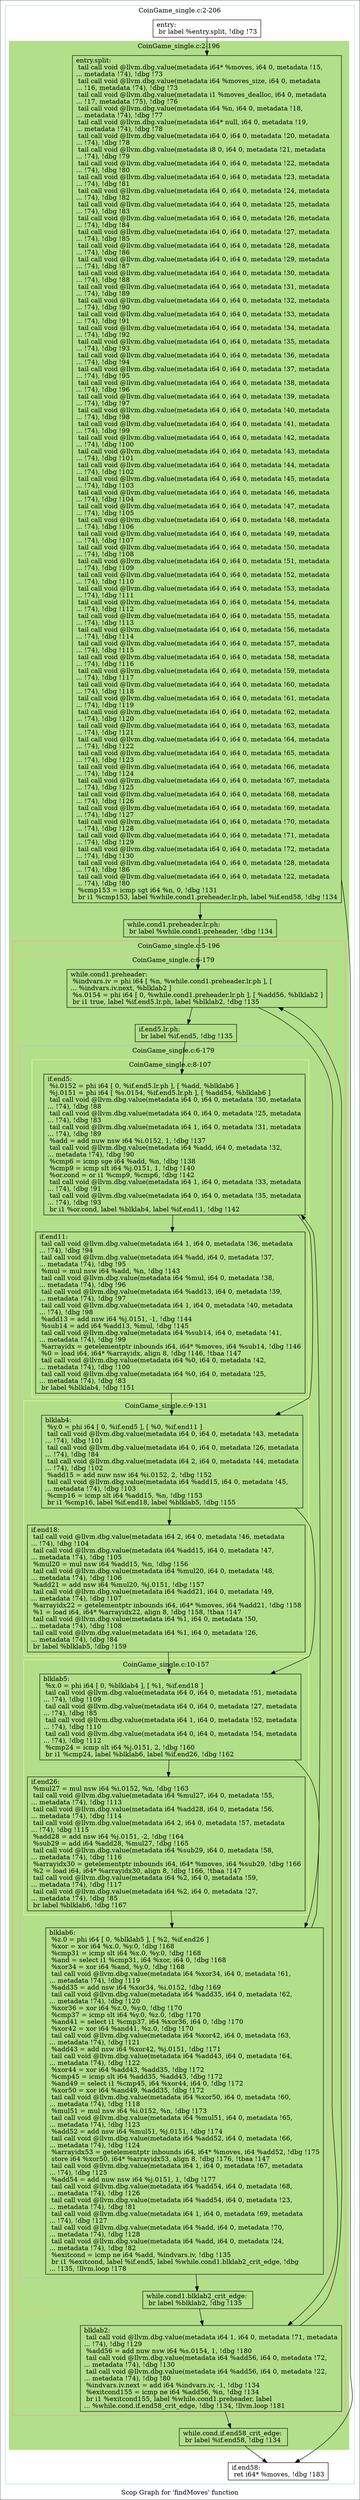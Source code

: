 digraph "Scop Graph for 'findMoves' function" {
	label="Scop Graph for 'findMoves' function";

	Node0xb9f2810 [shape=record,label="{entry:\l  br label %entry.split, !dbg !73\l}"];
	Node0xb9f2810 -> Node0xba15ec0;
	Node0xba15ec0 [shape=record,label="{entry.split:                                      \l  tail call void @llvm.dbg.value(metadata i64* %moves, i64 0, metadata !15,\l... metadata !74), !dbg !73\l  tail call void @llvm.dbg.value(metadata i64 %moves_size, i64 0, metadata\l... !16, metadata !74), !dbg !73\l  tail call void @llvm.dbg.value(metadata i1 %moves_dealloc, i64 0, metadata\l... !17, metadata !75), !dbg !76\l  tail call void @llvm.dbg.value(metadata i64 %n, i64 0, metadata !18,\l... metadata !74), !dbg !77\l  tail call void @llvm.dbg.value(metadata i64* null, i64 0, metadata !19,\l... metadata !74), !dbg !78\l  tail call void @llvm.dbg.value(metadata i64 0, i64 0, metadata !20, metadata\l... !74), !dbg !78\l  tail call void @llvm.dbg.value(metadata i8 0, i64 0, metadata !21, metadata\l... !74), !dbg !79\l  tail call void @llvm.dbg.value(metadata i64 0, i64 0, metadata !22, metadata\l... !74), !dbg !80\l  tail call void @llvm.dbg.value(metadata i64 0, i64 0, metadata !23, metadata\l... !74), !dbg !81\l  tail call void @llvm.dbg.value(metadata i64 0, i64 0, metadata !24, metadata\l... !74), !dbg !82\l  tail call void @llvm.dbg.value(metadata i64 0, i64 0, metadata !25, metadata\l... !74), !dbg !83\l  tail call void @llvm.dbg.value(metadata i64 0, i64 0, metadata !26, metadata\l... !74), !dbg !84\l  tail call void @llvm.dbg.value(metadata i64 0, i64 0, metadata !27, metadata\l... !74), !dbg !85\l  tail call void @llvm.dbg.value(metadata i64 0, i64 0, metadata !28, metadata\l... !74), !dbg !86\l  tail call void @llvm.dbg.value(metadata i64 0, i64 0, metadata !29, metadata\l... !74), !dbg !87\l  tail call void @llvm.dbg.value(metadata i64 0, i64 0, metadata !30, metadata\l... !74), !dbg !88\l  tail call void @llvm.dbg.value(metadata i64 0, i64 0, metadata !31, metadata\l... !74), !dbg !89\l  tail call void @llvm.dbg.value(metadata i64 0, i64 0, metadata !32, metadata\l... !74), !dbg !90\l  tail call void @llvm.dbg.value(metadata i64 0, i64 0, metadata !33, metadata\l... !74), !dbg !91\l  tail call void @llvm.dbg.value(metadata i64 0, i64 0, metadata !34, metadata\l... !74), !dbg !92\l  tail call void @llvm.dbg.value(metadata i64 0, i64 0, metadata !35, metadata\l... !74), !dbg !93\l  tail call void @llvm.dbg.value(metadata i64 0, i64 0, metadata !36, metadata\l... !74), !dbg !94\l  tail call void @llvm.dbg.value(metadata i64 0, i64 0, metadata !37, metadata\l... !74), !dbg !95\l  tail call void @llvm.dbg.value(metadata i64 0, i64 0, metadata !38, metadata\l... !74), !dbg !96\l  tail call void @llvm.dbg.value(metadata i64 0, i64 0, metadata !39, metadata\l... !74), !dbg !97\l  tail call void @llvm.dbg.value(metadata i64 0, i64 0, metadata !40, metadata\l... !74), !dbg !98\l  tail call void @llvm.dbg.value(metadata i64 0, i64 0, metadata !41, metadata\l... !74), !dbg !99\l  tail call void @llvm.dbg.value(metadata i64 0, i64 0, metadata !42, metadata\l... !74), !dbg !100\l  tail call void @llvm.dbg.value(metadata i64 0, i64 0, metadata !43, metadata\l... !74), !dbg !101\l  tail call void @llvm.dbg.value(metadata i64 0, i64 0, metadata !44, metadata\l... !74), !dbg !102\l  tail call void @llvm.dbg.value(metadata i64 0, i64 0, metadata !45, metadata\l... !74), !dbg !103\l  tail call void @llvm.dbg.value(metadata i64 0, i64 0, metadata !46, metadata\l... !74), !dbg !104\l  tail call void @llvm.dbg.value(metadata i64 0, i64 0, metadata !47, metadata\l... !74), !dbg !105\l  tail call void @llvm.dbg.value(metadata i64 0, i64 0, metadata !48, metadata\l... !74), !dbg !106\l  tail call void @llvm.dbg.value(metadata i64 0, i64 0, metadata !49, metadata\l... !74), !dbg !107\l  tail call void @llvm.dbg.value(metadata i64 0, i64 0, metadata !50, metadata\l... !74), !dbg !108\l  tail call void @llvm.dbg.value(metadata i64 0, i64 0, metadata !51, metadata\l... !74), !dbg !109\l  tail call void @llvm.dbg.value(metadata i64 0, i64 0, metadata !52, metadata\l... !74), !dbg !110\l  tail call void @llvm.dbg.value(metadata i64 0, i64 0, metadata !53, metadata\l... !74), !dbg !111\l  tail call void @llvm.dbg.value(metadata i64 0, i64 0, metadata !54, metadata\l... !74), !dbg !112\l  tail call void @llvm.dbg.value(metadata i64 0, i64 0, metadata !55, metadata\l... !74), !dbg !113\l  tail call void @llvm.dbg.value(metadata i64 0, i64 0, metadata !56, metadata\l... !74), !dbg !114\l  tail call void @llvm.dbg.value(metadata i64 0, i64 0, metadata !57, metadata\l... !74), !dbg !115\l  tail call void @llvm.dbg.value(metadata i64 0, i64 0, metadata !58, metadata\l... !74), !dbg !116\l  tail call void @llvm.dbg.value(metadata i64 0, i64 0, metadata !59, metadata\l... !74), !dbg !117\l  tail call void @llvm.dbg.value(metadata i64 0, i64 0, metadata !60, metadata\l... !74), !dbg !118\l  tail call void @llvm.dbg.value(metadata i64 0, i64 0, metadata !61, metadata\l... !74), !dbg !119\l  tail call void @llvm.dbg.value(metadata i64 0, i64 0, metadata !62, metadata\l... !74), !dbg !120\l  tail call void @llvm.dbg.value(metadata i64 0, i64 0, metadata !63, metadata\l... !74), !dbg !121\l  tail call void @llvm.dbg.value(metadata i64 0, i64 0, metadata !64, metadata\l... !74), !dbg !122\l  tail call void @llvm.dbg.value(metadata i64 0, i64 0, metadata !65, metadata\l... !74), !dbg !123\l  tail call void @llvm.dbg.value(metadata i64 0, i64 0, metadata !66, metadata\l... !74), !dbg !124\l  tail call void @llvm.dbg.value(metadata i64 0, i64 0, metadata !67, metadata\l... !74), !dbg !125\l  tail call void @llvm.dbg.value(metadata i64 0, i64 0, metadata !68, metadata\l... !74), !dbg !126\l  tail call void @llvm.dbg.value(metadata i64 0, i64 0, metadata !69, metadata\l... !74), !dbg !127\l  tail call void @llvm.dbg.value(metadata i64 0, i64 0, metadata !70, metadata\l... !74), !dbg !128\l  tail call void @llvm.dbg.value(metadata i64 0, i64 0, metadata !71, metadata\l... !74), !dbg !129\l  tail call void @llvm.dbg.value(metadata i64 0, i64 0, metadata !72, metadata\l... !74), !dbg !130\l  tail call void @llvm.dbg.value(metadata i64 0, i64 0, metadata !28, metadata\l... !74), !dbg !86\l  tail call void @llvm.dbg.value(metadata i64 0, i64 0, metadata !22, metadata\l... !74), !dbg !80\l  %cmp153 = icmp sgt i64 %n, 0, !dbg !131\l  br i1 %cmp153, label %while.cond1.preheader.lr.ph, label %if.end58, !dbg !134\l}"];
	Node0xba15ec0 -> Node0xba1c590;
	Node0xba15ec0 -> Node0xba1c550;
	Node0xba1c590 [shape=record,label="{while.cond1.preheader.lr.ph:                      \l  br label %while.cond1.preheader, !dbg !134\l}"];
	Node0xba1c590 -> Node0xba0c070;
	Node0xba0c070 [shape=record,label="{while.cond1.preheader:                            \l  %indvars.iv = phi i64 [ %n, %while.cond1.preheader.lr.ph ], [\l... %indvars.iv.next, %blklab2 ]\l  %s.0154 = phi i64 [ 0, %while.cond1.preheader.lr.ph ], [ %add56, %blklab2 ]\l  br i1 true, label %if.end5.lr.ph, label %blklab2, !dbg !135\l}"];
	Node0xba0c070 -> Node0xba004a0;
	Node0xba0c070 -> Node0xba06ff0;
	Node0xba004a0 [shape=record,label="{if.end5.lr.ph:                                    \l  br label %if.end5, !dbg !135\l}"];
	Node0xba004a0 -> Node0xbad8fc0;
	Node0xbad8fc0 [shape=record,label="{if.end5:                                          \l  %i.0152 = phi i64 [ 0, %if.end5.lr.ph ], [ %add, %blklab6 ]\l  %j.0151 = phi i64 [ %s.0154, %if.end5.lr.ph ], [ %add54, %blklab6 ]\l  tail call void @llvm.dbg.value(metadata i64 0, i64 0, metadata !30, metadata\l... !74), !dbg !88\l  tail call void @llvm.dbg.value(metadata i64 0, i64 0, metadata !25, metadata\l... !74), !dbg !83\l  tail call void @llvm.dbg.value(metadata i64 1, i64 0, metadata !31, metadata\l... !74), !dbg !89\l  %add = add nuw nsw i64 %i.0152, 1, !dbg !137\l  tail call void @llvm.dbg.value(metadata i64 %add, i64 0, metadata !32,\l... metadata !74), !dbg !90\l  %cmp6 = icmp sge i64 %add, %n, !dbg !138\l  %cmp9 = icmp slt i64 %j.0151, 1, !dbg !140\l  %or.cond = or i1 %cmp9, %cmp6, !dbg !142\l  tail call void @llvm.dbg.value(metadata i64 1, i64 0, metadata !33, metadata\l... !74), !dbg !91\l  tail call void @llvm.dbg.value(metadata i64 0, i64 0, metadata !35, metadata\l... !74), !dbg !93\l  br i1 %or.cond, label %blklab4, label %if.end11, !dbg !142\l}"];
	Node0xbad8fc0 -> Node0xba30b70;
	Node0xbad8fc0 -> Node0xba19580;
	Node0xba30b70 [shape=record,label="{blklab4:                                          \l  %y.0 = phi i64 [ 0, %if.end5 ], [ %0, %if.end11 ]\l  tail call void @llvm.dbg.value(metadata i64 0, i64 0, metadata !43, metadata\l... !74), !dbg !101\l  tail call void @llvm.dbg.value(metadata i64 0, i64 0, metadata !26, metadata\l... !74), !dbg !84\l  tail call void @llvm.dbg.value(metadata i64 2, i64 0, metadata !44, metadata\l... !74), !dbg !102\l  %add15 = add nuw nsw i64 %i.0152, 2, !dbg !152\l  tail call void @llvm.dbg.value(metadata i64 %add15, i64 0, metadata !45,\l... metadata !74), !dbg !103\l  %cmp16 = icmp slt i64 %add15, %n, !dbg !153\l  br i1 %cmp16, label %if.end18, label %blklab5, !dbg !155\l}"];
	Node0xba30b70 -> Node0xba0c220;
	Node0xba30b70 -> Node0xba1e760;
	Node0xba0c220 [shape=record,label="{if.end18:                                         \l  tail call void @llvm.dbg.value(metadata i64 2, i64 0, metadata !46, metadata\l... !74), !dbg !104\l  tail call void @llvm.dbg.value(metadata i64 %add15, i64 0, metadata !47,\l... metadata !74), !dbg !105\l  %mul20 = mul nsw i64 %add15, %n, !dbg !156\l  tail call void @llvm.dbg.value(metadata i64 %mul20, i64 0, metadata !48,\l... metadata !74), !dbg !106\l  %add21 = add nsw i64 %mul20, %j.0151, !dbg !157\l  tail call void @llvm.dbg.value(metadata i64 %add21, i64 0, metadata !49,\l... metadata !74), !dbg !107\l  %arrayidx22 = getelementptr inbounds i64, i64* %moves, i64 %add21, !dbg !158\l  %1 = load i64, i64* %arrayidx22, align 8, !dbg !158, !tbaa !147\l  tail call void @llvm.dbg.value(metadata i64 %1, i64 0, metadata !50,\l... metadata !74), !dbg !108\l  tail call void @llvm.dbg.value(metadata i64 %1, i64 0, metadata !26,\l... metadata !74), !dbg !84\l  br label %blklab5, !dbg !159\l}"];
	Node0xba0c220 -> Node0xba1e760;
	Node0xba1e760 [shape=record,label="{blklab5:                                          \l  %x.0 = phi i64 [ 0, %blklab4 ], [ %1, %if.end18 ]\l  tail call void @llvm.dbg.value(metadata i64 0, i64 0, metadata !51, metadata\l... !74), !dbg !109\l  tail call void @llvm.dbg.value(metadata i64 0, i64 0, metadata !27, metadata\l... !74), !dbg !85\l  tail call void @llvm.dbg.value(metadata i64 1, i64 0, metadata !52, metadata\l... !74), !dbg !110\l  tail call void @llvm.dbg.value(metadata i64 0, i64 0, metadata !54, metadata\l... !74), !dbg !112\l  %cmp24 = icmp slt i64 %j.0151, 2, !dbg !160\l  br i1 %cmp24, label %blklab6, label %if.end26, !dbg !162\l}"];
	Node0xba1e760 -> Node0xb9f7d20;
	Node0xba1e760 -> Node0xba17930;
	Node0xb9f7d20 [shape=record,label="{blklab6:                                          \l  %z.0 = phi i64 [ 0, %blklab5 ], [ %2, %if.end26 ]\l  %xor = xor i64 %x.0, %y.0, !dbg !168\l  %cmp31 = icmp slt i64 %x.0, %y.0, !dbg !168\l  %and = select i1 %cmp31, i64 %xor, i64 0, !dbg !168\l  %xor34 = xor i64 %and, %y.0, !dbg !168\l  tail call void @llvm.dbg.value(metadata i64 %xor34, i64 0, metadata !61,\l... metadata !74), !dbg !119\l  %add35 = add nsw i64 %xor34, %i.0152, !dbg !169\l  tail call void @llvm.dbg.value(metadata i64 %add35, i64 0, metadata !62,\l... metadata !74), !dbg !120\l  %xor36 = xor i64 %z.0, %y.0, !dbg !170\l  %cmp37 = icmp slt i64 %y.0, %z.0, !dbg !170\l  %and41 = select i1 %cmp37, i64 %xor36, i64 0, !dbg !170\l  %xor42 = xor i64 %and41, %z.0, !dbg !170\l  tail call void @llvm.dbg.value(metadata i64 %xor42, i64 0, metadata !63,\l... metadata !74), !dbg !121\l  %add43 = add nsw i64 %xor42, %j.0151, !dbg !171\l  tail call void @llvm.dbg.value(metadata i64 %add43, i64 0, metadata !64,\l... metadata !74), !dbg !122\l  %xor44 = xor i64 %add43, %add35, !dbg !172\l  %cmp45 = icmp slt i64 %add35, %add43, !dbg !172\l  %and49 = select i1 %cmp45, i64 %xor44, i64 0, !dbg !172\l  %xor50 = xor i64 %and49, %add35, !dbg !172\l  tail call void @llvm.dbg.value(metadata i64 %xor50, i64 0, metadata !60,\l... metadata !74), !dbg !118\l  %mul51 = mul nsw i64 %i.0152, %n, !dbg !173\l  tail call void @llvm.dbg.value(metadata i64 %mul51, i64 0, metadata !65,\l... metadata !74), !dbg !123\l  %add52 = add nsw i64 %mul51, %j.0151, !dbg !174\l  tail call void @llvm.dbg.value(metadata i64 %add52, i64 0, metadata !66,\l... metadata !74), !dbg !124\l  %arrayidx53 = getelementptr inbounds i64, i64* %moves, i64 %add52, !dbg !175\l  store i64 %xor50, i64* %arrayidx53, align 8, !dbg !176, !tbaa !147\l  tail call void @llvm.dbg.value(metadata i64 1, i64 0, metadata !67, metadata\l... !74), !dbg !125\l  %add54 = add nuw nsw i64 %j.0151, 1, !dbg !177\l  tail call void @llvm.dbg.value(metadata i64 %add54, i64 0, metadata !68,\l... metadata !74), !dbg !126\l  tail call void @llvm.dbg.value(metadata i64 %add54, i64 0, metadata !23,\l... metadata !74), !dbg !81\l  tail call void @llvm.dbg.value(metadata i64 1, i64 0, metadata !69, metadata\l... !74), !dbg !127\l  tail call void @llvm.dbg.value(metadata i64 %add, i64 0, metadata !70,\l... metadata !74), !dbg !128\l  tail call void @llvm.dbg.value(metadata i64 %add, i64 0, metadata !24,\l... metadata !74), !dbg !82\l  %exitcond = icmp ne i64 %add, %indvars.iv, !dbg !135\l  br i1 %exitcond, label %if.end5, label %while.cond1.blklab2_crit_edge, !dbg\l... !135, !llvm.loop !178\l}"];
	Node0xb9f7d20 -> Node0xbad8fc0[constraint=false];
	Node0xb9f7d20 -> Node0xba18c60;
	Node0xba18c60 [shape=record,label="{while.cond1.blklab2_crit_edge:                    \l  br label %blklab2, !dbg !135\l}"];
	Node0xba18c60 -> Node0xba06ff0;
	Node0xba06ff0 [shape=record,label="{blklab2:                                          \l  tail call void @llvm.dbg.value(metadata i64 1, i64 0, metadata !71, metadata\l... !74), !dbg !129\l  %add56 = add nuw nsw i64 %s.0154, 1, !dbg !180\l  tail call void @llvm.dbg.value(metadata i64 %add56, i64 0, metadata !72,\l... metadata !74), !dbg !130\l  tail call void @llvm.dbg.value(metadata i64 %add56, i64 0, metadata !22,\l... metadata !74), !dbg !80\l  %indvars.iv.next = add i64 %indvars.iv, -1, !dbg !134\l  %exitcond155 = icmp ne i64 %add56, %n, !dbg !134\l  br i1 %exitcond155, label %while.cond1.preheader, label\l... %while.cond.if.end58_crit_edge, !dbg !134, !llvm.loop !181\l}"];
	Node0xba06ff0 -> Node0xba0c070[constraint=false];
	Node0xba06ff0 -> Node0xba1e9c0;
	Node0xba1e9c0 [shape=record,label="{while.cond.if.end58_crit_edge:                    \l  br label %if.end58, !dbg !134\l}"];
	Node0xba1e9c0 -> Node0xba1c550;
	Node0xba1c550 [shape=record,label="{if.end58:                                         \l  ret i64* %moves, !dbg !183\l}"];
	Node0xba17930 [shape=record,label="{if.end26:                                         \l  %mul27 = mul nsw i64 %i.0152, %n, !dbg !163\l  tail call void @llvm.dbg.value(metadata i64 %mul27, i64 0, metadata !55,\l... metadata !74), !dbg !113\l  tail call void @llvm.dbg.value(metadata i64 %add28, i64 0, metadata !56,\l... metadata !74), !dbg !114\l  tail call void @llvm.dbg.value(metadata i64 2, i64 0, metadata !57, metadata\l... !74), !dbg !115\l  %add28 = add nsw i64 %j.0151, -2, !dbg !164\l  %sub29 = add i64 %add28, %mul27, !dbg !165\l  tail call void @llvm.dbg.value(metadata i64 %sub29, i64 0, metadata !58,\l... metadata !74), !dbg !116\l  %arrayidx30 = getelementptr inbounds i64, i64* %moves, i64 %sub29, !dbg !166\l  %2 = load i64, i64* %arrayidx30, align 8, !dbg !166, !tbaa !147\l  tail call void @llvm.dbg.value(metadata i64 %2, i64 0, metadata !59,\l... metadata !74), !dbg !117\l  tail call void @llvm.dbg.value(metadata i64 %2, i64 0, metadata !27,\l... metadata !74), !dbg !85\l  br label %blklab6, !dbg !167\l}"];
	Node0xba17930 -> Node0xb9f7d20;
	Node0xba19580 [shape=record,label="{if.end11:                                         \l  tail call void @llvm.dbg.value(metadata i64 1, i64 0, metadata !36, metadata\l... !74), !dbg !94\l  tail call void @llvm.dbg.value(metadata i64 %add, i64 0, metadata !37,\l... metadata !74), !dbg !95\l  %mul = mul nsw i64 %add, %n, !dbg !143\l  tail call void @llvm.dbg.value(metadata i64 %mul, i64 0, metadata !38,\l... metadata !74), !dbg !96\l  tail call void @llvm.dbg.value(metadata i64 %add13, i64 0, metadata !39,\l... metadata !74), !dbg !97\l  tail call void @llvm.dbg.value(metadata i64 1, i64 0, metadata !40, metadata\l... !74), !dbg !98\l  %add13 = add nsw i64 %j.0151, -1, !dbg !144\l  %sub14 = add i64 %add13, %mul, !dbg !145\l  tail call void @llvm.dbg.value(metadata i64 %sub14, i64 0, metadata !41,\l... metadata !74), !dbg !99\l  %arrayidx = getelementptr inbounds i64, i64* %moves, i64 %sub14, !dbg !146\l  %0 = load i64, i64* %arrayidx, align 8, !dbg !146, !tbaa !147\l  tail call void @llvm.dbg.value(metadata i64 %0, i64 0, metadata !42,\l... metadata !74), !dbg !100\l  tail call void @llvm.dbg.value(metadata i64 %0, i64 0, metadata !25,\l... metadata !74), !dbg !83\l  br label %blklab4, !dbg !151\l}"];
	Node0xba19580 -> Node0xba30b70;
	colorscheme = "paired12"
        subgraph cluster_0xba133c0 {
          label = "CoinGame_single.c:2-206
";
          style = solid;
          color = 1
          subgraph cluster_0xb9f4a40 {
            label = "CoinGame_single.c:2-196
";
            style = filled;
            color = 3            subgraph cluster_0xb9f7550 {
              label = "CoinGame_single.c:5-196
";
              style = solid;
              color = 5
              subgraph cluster_0xb9f1440 {
                label = "CoinGame_single.c:6-179
";
                style = solid;
                color = 7
                subgraph cluster_0xb9f6d80 {
                  label = "CoinGame_single.c:6-179
";
                  style = solid;
                  color = 9
                  subgraph cluster_0xba33970 {
                    label = "CoinGame_single.c:8-107
";
                    style = solid;
                    color = 11
                    Node0xbad8fc0;
                    Node0xba19580;
                  }
                  subgraph cluster_0xba33e20 {
                    label = "CoinGame_single.c:9-131
";
                    style = solid;
                    color = 11
                    Node0xba30b70;
                    Node0xba0c220;
                  }
                  subgraph cluster_0xba08e70 {
                    label = "CoinGame_single.c:10-157
";
                    style = solid;
                    color = 11
                    Node0xba1e760;
                    Node0xba17930;
                  }
                  Node0xb9f7d20;
                }
                Node0xba0c070;
                Node0xba004a0;
                Node0xba18c60;
              }
              Node0xba06ff0;
            }
            Node0xba15ec0;
            Node0xba1c590;
            Node0xba1e9c0;
          }
          Node0xb9f2810;
          Node0xba1c550;
        }
}
